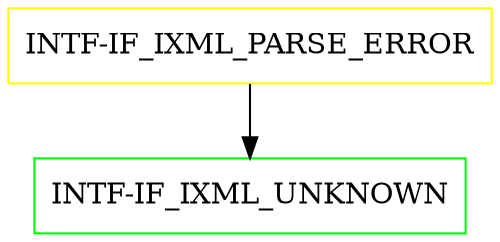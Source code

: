 digraph G {
  "INTF-IF_IXML_PARSE_ERROR" [shape=box,color=yellow];
  "INTF-IF_IXML_UNKNOWN" [shape=box,color=green,URL="./INTF_IF_IXML_UNKNOWN.html"];
  "INTF-IF_IXML_PARSE_ERROR" -> "INTF-IF_IXML_UNKNOWN";
}
